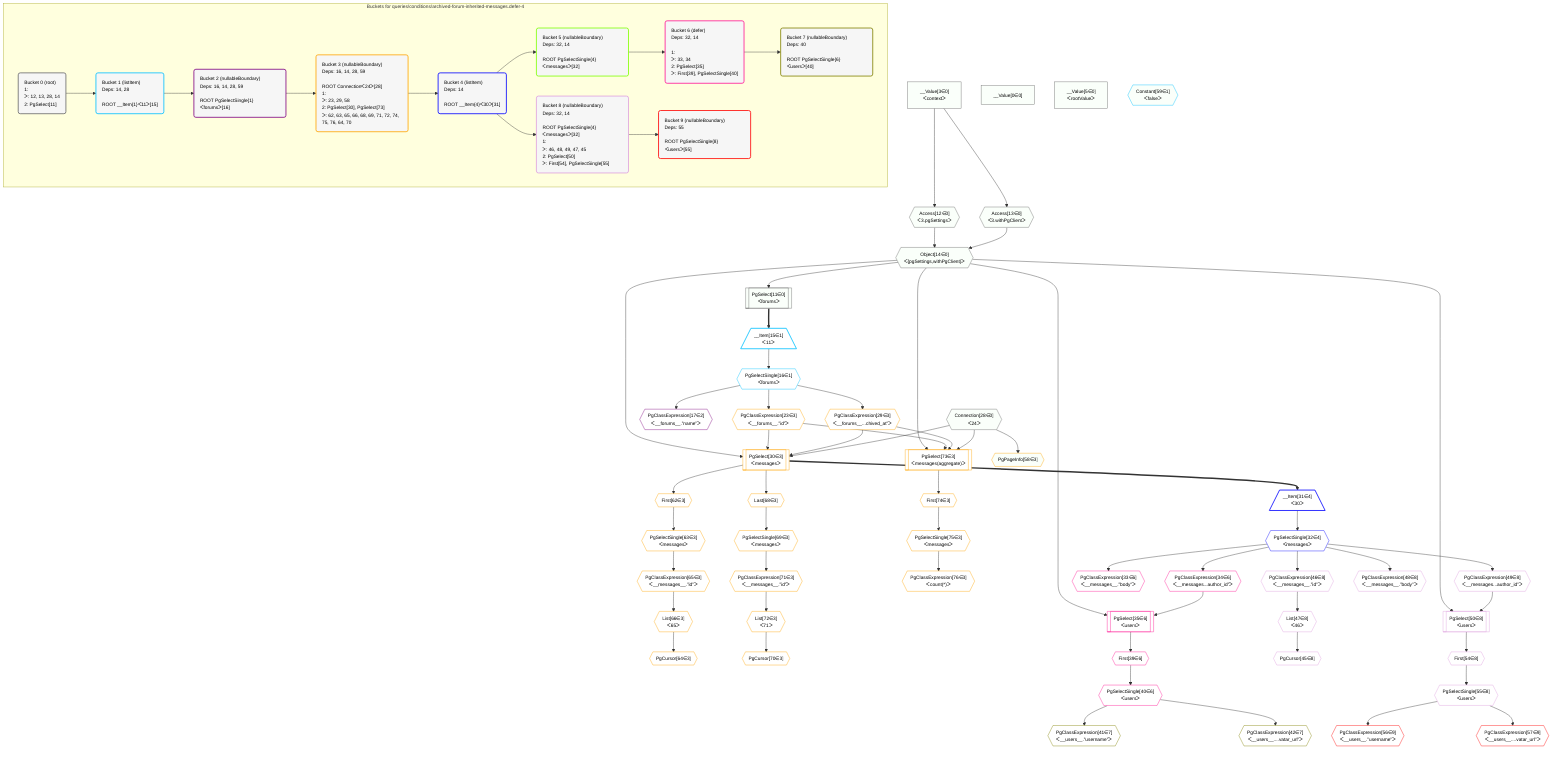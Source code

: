 %%{init: {'themeVariables': { 'fontSize': '12px'}}}%%
graph TD
    classDef path fill:#eee,stroke:#000,color:#000
    classDef plan fill:#fff,stroke-width:1px,color:#000
    classDef itemplan fill:#fff,stroke-width:2px,color:#000
    classDef unbatchedplan fill:#dff,stroke-width:1px,color:#000
    classDef sideeffectplan fill:#fcc,stroke-width:2px,color:#000
    classDef bucket fill:#f6f6f6,color:#000,stroke-width:2px,text-align:left


    %% plan dependencies
    Object14{{"Object[14∈0]<br />ᐸ{pgSettings,withPgClient}ᐳ"}}:::plan
    Access12{{"Access[12∈0]<br />ᐸ3.pgSettingsᐳ"}}:::plan
    Access13{{"Access[13∈0]<br />ᐸ3.withPgClientᐳ"}}:::plan
    Access12 & Access13 --> Object14
    PgSelect11[["PgSelect[11∈0]<br />ᐸforumsᐳ"]]:::plan
    Object14 --> PgSelect11
    __Value3["__Value[3∈0]<br />ᐸcontextᐳ"]:::plan
    __Value3 --> Access12
    __Value3 --> Access13
    __Value0["__Value[0∈0]"]:::plan
    __Value5["__Value[5∈0]<br />ᐸrootValueᐳ"]:::plan
    Connection28{{"Connection[28∈0]<br />ᐸ24ᐳ"}}:::plan
    __Item15[/"__Item[15∈1]<br />ᐸ11ᐳ"\]:::itemplan
    PgSelect11 ==> __Item15
    PgSelectSingle16{{"PgSelectSingle[16∈1]<br />ᐸforumsᐳ"}}:::plan
    __Item15 --> PgSelectSingle16
    Constant59{{"Constant[59∈1]<br />ᐸfalseᐳ"}}:::plan
    PgClassExpression17{{"PgClassExpression[17∈2]<br />ᐸ__forums__.”name”ᐳ"}}:::plan
    PgSelectSingle16 --> PgClassExpression17
    PgSelect30[["PgSelect[30∈3]<br />ᐸmessagesᐳ"]]:::plan
    PgClassExpression23{{"PgClassExpression[23∈3]<br />ᐸ__forums__.”id”ᐳ"}}:::plan
    PgClassExpression29{{"PgClassExpression[29∈3]<br />ᐸ__forums__...chived_at”ᐳ"}}:::plan
    Object14 & PgClassExpression23 & PgClassExpression29 & Connection28 --> PgSelect30
    PgSelect73[["PgSelect[73∈3]<br />ᐸmessages(aggregate)ᐳ"]]:::plan
    Object14 & PgClassExpression23 & PgClassExpression29 & Connection28 --> PgSelect73
    PgSelectSingle16 --> PgClassExpression23
    PgSelectSingle16 --> PgClassExpression29
    PgPageInfo58{{"PgPageInfo[58∈3]"}}:::plan
    Connection28 --> PgPageInfo58
    First62{{"First[62∈3]"}}:::plan
    PgSelect30 --> First62
    PgSelectSingle63{{"PgSelectSingle[63∈3]<br />ᐸmessagesᐳ"}}:::plan
    First62 --> PgSelectSingle63
    PgCursor64{{"PgCursor[64∈3]"}}:::plan
    List66{{"List[66∈3]<br />ᐸ65ᐳ"}}:::plan
    List66 --> PgCursor64
    PgClassExpression65{{"PgClassExpression[65∈3]<br />ᐸ__messages__.”id”ᐳ"}}:::plan
    PgSelectSingle63 --> PgClassExpression65
    PgClassExpression65 --> List66
    Last68{{"Last[68∈3]"}}:::plan
    PgSelect30 --> Last68
    PgSelectSingle69{{"PgSelectSingle[69∈3]<br />ᐸmessagesᐳ"}}:::plan
    Last68 --> PgSelectSingle69
    PgCursor70{{"PgCursor[70∈3]"}}:::plan
    List72{{"List[72∈3]<br />ᐸ71ᐳ"}}:::plan
    List72 --> PgCursor70
    PgClassExpression71{{"PgClassExpression[71∈3]<br />ᐸ__messages__.”id”ᐳ"}}:::plan
    PgSelectSingle69 --> PgClassExpression71
    PgClassExpression71 --> List72
    First74{{"First[74∈3]"}}:::plan
    PgSelect73 --> First74
    PgSelectSingle75{{"PgSelectSingle[75∈3]<br />ᐸmessagesᐳ"}}:::plan
    First74 --> PgSelectSingle75
    PgClassExpression76{{"PgClassExpression[76∈3]<br />ᐸcount(*)ᐳ"}}:::plan
    PgSelectSingle75 --> PgClassExpression76
    __Item31[/"__Item[31∈4]<br />ᐸ30ᐳ"\]:::itemplan
    PgSelect30 ==> __Item31
    PgSelectSingle32{{"PgSelectSingle[32∈4]<br />ᐸmessagesᐳ"}}:::plan
    __Item31 --> PgSelectSingle32
    PgSelect35[["PgSelect[35∈6]<br />ᐸusersᐳ"]]:::plan
    PgClassExpression34{{"PgClassExpression[34∈6]<br />ᐸ__messages...author_id”ᐳ"}}:::plan
    Object14 & PgClassExpression34 --> PgSelect35
    PgClassExpression33{{"PgClassExpression[33∈6]<br />ᐸ__messages__.”body”ᐳ"}}:::plan
    PgSelectSingle32 --> PgClassExpression33
    PgSelectSingle32 --> PgClassExpression34
    First39{{"First[39∈6]"}}:::plan
    PgSelect35 --> First39
    PgSelectSingle40{{"PgSelectSingle[40∈6]<br />ᐸusersᐳ"}}:::plan
    First39 --> PgSelectSingle40
    PgClassExpression41{{"PgClassExpression[41∈7]<br />ᐸ__users__.”username”ᐳ"}}:::plan
    PgSelectSingle40 --> PgClassExpression41
    PgClassExpression42{{"PgClassExpression[42∈7]<br />ᐸ__users__....vatar_url”ᐳ"}}:::plan
    PgSelectSingle40 --> PgClassExpression42
    PgSelect50[["PgSelect[50∈8]<br />ᐸusersᐳ"]]:::plan
    PgClassExpression49{{"PgClassExpression[49∈8]<br />ᐸ__messages...author_id”ᐳ"}}:::plan
    Object14 & PgClassExpression49 --> PgSelect50
    PgCursor45{{"PgCursor[45∈8]"}}:::plan
    List47{{"List[47∈8]<br />ᐸ46ᐳ"}}:::plan
    List47 --> PgCursor45
    PgClassExpression46{{"PgClassExpression[46∈8]<br />ᐸ__messages__.”id”ᐳ"}}:::plan
    PgSelectSingle32 --> PgClassExpression46
    PgClassExpression46 --> List47
    PgClassExpression48{{"PgClassExpression[48∈8]<br />ᐸ__messages__.”body”ᐳ"}}:::plan
    PgSelectSingle32 --> PgClassExpression48
    PgSelectSingle32 --> PgClassExpression49
    First54{{"First[54∈8]"}}:::plan
    PgSelect50 --> First54
    PgSelectSingle55{{"PgSelectSingle[55∈8]<br />ᐸusersᐳ"}}:::plan
    First54 --> PgSelectSingle55
    PgClassExpression56{{"PgClassExpression[56∈9]<br />ᐸ__users__.”username”ᐳ"}}:::plan
    PgSelectSingle55 --> PgClassExpression56
    PgClassExpression57{{"PgClassExpression[57∈9]<br />ᐸ__users__....vatar_url”ᐳ"}}:::plan
    PgSelectSingle55 --> PgClassExpression57

    %% define steps

    subgraph "Buckets for queries/conditions/archived-forum-inherited-messages.defer-4"
    Bucket0("Bucket 0 (root)<br />1: <br />ᐳ: 12, 13, 28, 14<br />2: PgSelect[11]"):::bucket
    classDef bucket0 stroke:#696969
    class Bucket0,__Value0,__Value3,__Value5,PgSelect11,Access12,Access13,Object14,Connection28 bucket0
    Bucket1("Bucket 1 (listItem)<br />Deps: 14, 28<br /><br />ROOT __Item{1}ᐸ11ᐳ[15]"):::bucket
    classDef bucket1 stroke:#00bfff
    class Bucket1,__Item15,PgSelectSingle16,Constant59 bucket1
    Bucket2("Bucket 2 (nullableBoundary)<br />Deps: 16, 14, 28, 59<br /><br />ROOT PgSelectSingle{1}ᐸforumsᐳ[16]"):::bucket
    classDef bucket2 stroke:#7f007f
    class Bucket2,PgClassExpression17 bucket2
    Bucket3("Bucket 3 (nullableBoundary)<br />Deps: 16, 14, 28, 59<br /><br />ROOT Connectionᐸ24ᐳ[28]<br />1: <br />ᐳ: 23, 29, 58<br />2: PgSelect[30], PgSelect[73]<br />ᐳ: 62, 63, 65, 66, 68, 69, 71, 72, 74, 75, 76, 64, 70"):::bucket
    classDef bucket3 stroke:#ffa500
    class Bucket3,PgClassExpression23,PgClassExpression29,PgSelect30,PgPageInfo58,First62,PgSelectSingle63,PgCursor64,PgClassExpression65,List66,Last68,PgSelectSingle69,PgCursor70,PgClassExpression71,List72,PgSelect73,First74,PgSelectSingle75,PgClassExpression76 bucket3
    Bucket4("Bucket 4 (listItem)<br />Deps: 14<br /><br />ROOT __Item{4}ᐸ30ᐳ[31]"):::bucket
    classDef bucket4 stroke:#0000ff
    class Bucket4,__Item31,PgSelectSingle32 bucket4
    Bucket5("Bucket 5 (nullableBoundary)<br />Deps: 32, 14<br /><br />ROOT PgSelectSingle{4}ᐸmessagesᐳ[32]"):::bucket
    classDef bucket5 stroke:#7fff00
    class Bucket5 bucket5
    Bucket6("Bucket 6 (defer)<br />Deps: 32, 14<br /><br />1: <br />ᐳ: 33, 34<br />2: PgSelect[35]<br />ᐳ: First[39], PgSelectSingle[40]"):::bucket
    classDef bucket6 stroke:#ff1493
    class Bucket6,PgClassExpression33,PgClassExpression34,PgSelect35,First39,PgSelectSingle40 bucket6
    Bucket7("Bucket 7 (nullableBoundary)<br />Deps: 40<br /><br />ROOT PgSelectSingle{6}ᐸusersᐳ[40]"):::bucket
    classDef bucket7 stroke:#808000
    class Bucket7,PgClassExpression41,PgClassExpression42 bucket7
    Bucket8("Bucket 8 (nullableBoundary)<br />Deps: 32, 14<br /><br />ROOT PgSelectSingle{4}ᐸmessagesᐳ[32]<br />1: <br />ᐳ: 46, 48, 49, 47, 45<br />2: PgSelect[50]<br />ᐳ: First[54], PgSelectSingle[55]"):::bucket
    classDef bucket8 stroke:#dda0dd
    class Bucket8,PgCursor45,PgClassExpression46,List47,PgClassExpression48,PgClassExpression49,PgSelect50,First54,PgSelectSingle55 bucket8
    Bucket9("Bucket 9 (nullableBoundary)<br />Deps: 55<br /><br />ROOT PgSelectSingle{8}ᐸusersᐳ[55]"):::bucket
    classDef bucket9 stroke:#ff0000
    class Bucket9,PgClassExpression56,PgClassExpression57 bucket9
    Bucket0 --> Bucket1
    Bucket1 --> Bucket2
    Bucket2 --> Bucket3
    Bucket3 --> Bucket4
    Bucket4 --> Bucket5 & Bucket8
    Bucket5 --> Bucket6
    Bucket6 --> Bucket7
    Bucket8 --> Bucket9
    classDef unary fill:#fafffa,borderWidth:8px
    class Object14,PgSelect11,Access12,Access13,__Value0,__Value3,__Value5,Connection28,Constant59,PgPageInfo58 unary
    end